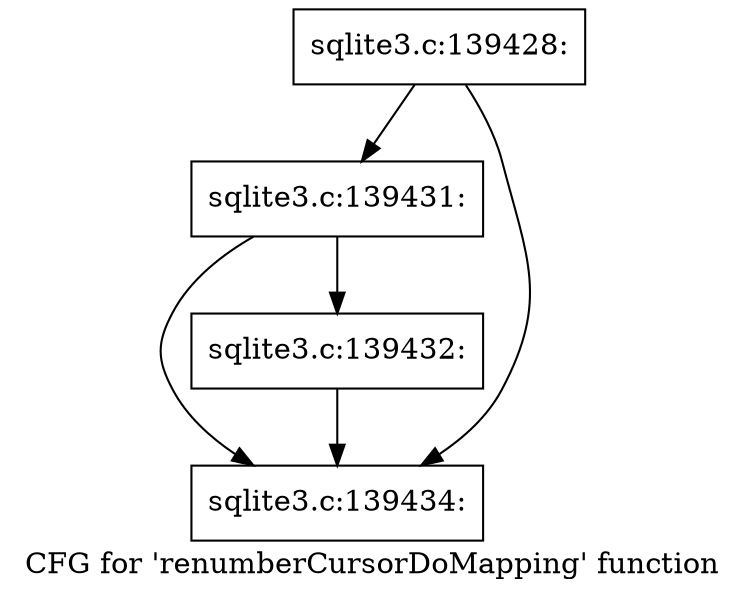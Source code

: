 digraph "CFG for 'renumberCursorDoMapping' function" {
	label="CFG for 'renumberCursorDoMapping' function";

	Node0x55c0f93bc800 [shape=record,label="{sqlite3.c:139428:}"];
	Node0x55c0f93bc800 -> Node0x55c0f93c5bd0;
	Node0x55c0f93bc800 -> Node0x55c0f93c5b80;
	Node0x55c0f93c5bd0 [shape=record,label="{sqlite3.c:139431:}"];
	Node0x55c0f93c5bd0 -> Node0x55c0f93c5b30;
	Node0x55c0f93c5bd0 -> Node0x55c0f93c5b80;
	Node0x55c0f93c5b30 [shape=record,label="{sqlite3.c:139432:}"];
	Node0x55c0f93c5b30 -> Node0x55c0f93c5b80;
	Node0x55c0f93c5b80 [shape=record,label="{sqlite3.c:139434:}"];
}
